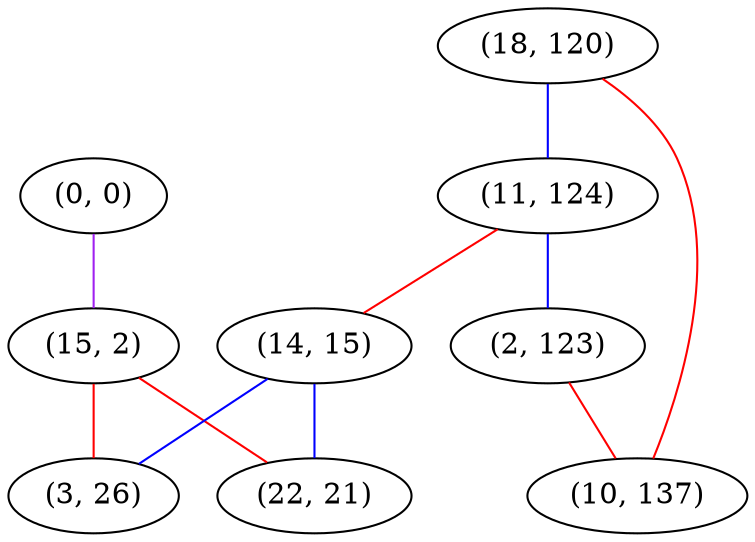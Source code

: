 graph "" {
"(0, 0)";
"(15, 2)";
"(18, 120)";
"(11, 124)";
"(14, 15)";
"(22, 21)";
"(3, 26)";
"(2, 123)";
"(10, 137)";
"(0, 0)" -- "(15, 2)"  [color=purple, key=0, weight=4];
"(15, 2)" -- "(3, 26)"  [color=red, key=0, weight=1];
"(15, 2)" -- "(22, 21)"  [color=red, key=0, weight=1];
"(18, 120)" -- "(11, 124)"  [color=blue, key=0, weight=3];
"(18, 120)" -- "(10, 137)"  [color=red, key=0, weight=1];
"(11, 124)" -- "(2, 123)"  [color=blue, key=0, weight=3];
"(11, 124)" -- "(14, 15)"  [color=red, key=0, weight=1];
"(14, 15)" -- "(3, 26)"  [color=blue, key=0, weight=3];
"(14, 15)" -- "(22, 21)"  [color=blue, key=0, weight=3];
"(2, 123)" -- "(10, 137)"  [color=red, key=0, weight=1];
}
